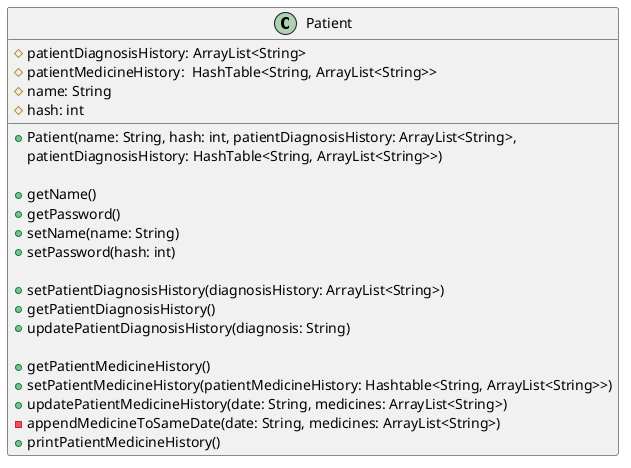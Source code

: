 @startuml
'https://plantuml.com/sequence-diagram

class Patient{
#patientDiagnosisHistory: ArrayList<String>
#patientMedicineHistory:  HashTable<String, ArrayList<String>>
#name: String
#hash: int

+Patient(name: String, hash: int, patientDiagnosisHistory: ArrayList<String>,
         patientDiagnosisHistory: HashTable<String, ArrayList<String>>)

+getName()
+getPassword()
+setName(name: String)
+setPassword(hash: int)

+setPatientDiagnosisHistory(diagnosisHistory: ArrayList<String>)
+getPatientDiagnosisHistory()
+updatePatientDiagnosisHistory(diagnosis: String)

+getPatientMedicineHistory()
+setPatientMedicineHistory(patientMedicineHistory: Hashtable<String, ArrayList<String>>)
+updatePatientMedicineHistory(date: String, medicines: ArrayList<String>)
-appendMedicineToSameDate(date: String, medicines: ArrayList<String>)
+printPatientMedicineHistory()
}

@enduml